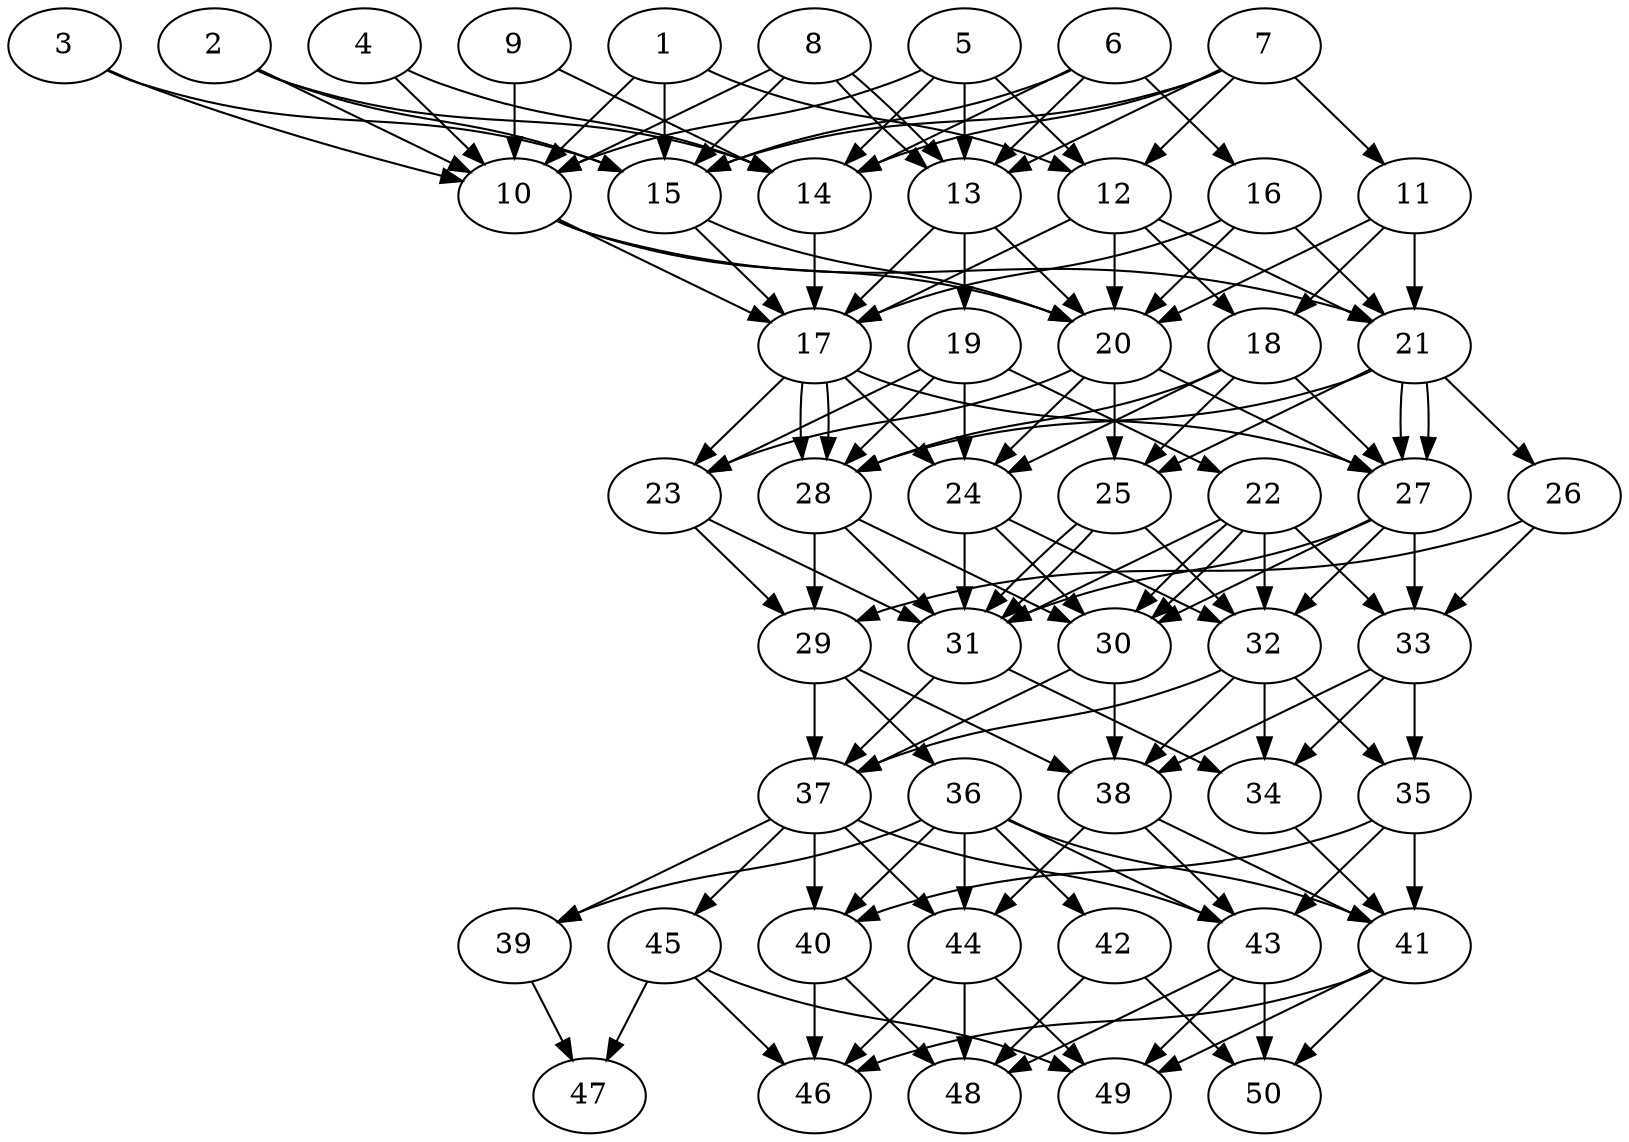 // DAG automatically generated by daggen at Thu Oct  3 14:07:58 2019
// ./daggen --dot -n 50 --ccr 0.4 --fat 0.5 --regular 0.5 --density 0.9 --mindata 5242880 --maxdata 52428800 
digraph G {
  1 [size="93107200", alpha="0.12", expect_size="37242880"] 
  1 -> 10 [size ="37242880"]
  1 -> 12 [size ="37242880"]
  1 -> 15 [size ="37242880"]
  2 [size="94292480", alpha="0.14", expect_size="37716992"] 
  2 -> 10 [size ="37716992"]
  2 -> 14 [size ="37716992"]
  2 -> 15 [size ="37716992"]
  3 [size="105510400", alpha="0.01", expect_size="42204160"] 
  3 -> 10 [size ="42204160"]
  3 -> 15 [size ="42204160"]
  4 [size="48194560", alpha="0.01", expect_size="19277824"] 
  4 -> 10 [size ="19277824"]
  4 -> 14 [size ="19277824"]
  5 [size="62254080", alpha="0.02", expect_size="24901632"] 
  5 -> 10 [size ="24901632"]
  5 -> 12 [size ="24901632"]
  5 -> 13 [size ="24901632"]
  5 -> 14 [size ="24901632"]
  6 [size="80560640", alpha="0.16", expect_size="32224256"] 
  6 -> 13 [size ="32224256"]
  6 -> 14 [size ="32224256"]
  6 -> 15 [size ="32224256"]
  6 -> 16 [size ="32224256"]
  7 [size="90713600", alpha="0.08", expect_size="36285440"] 
  7 -> 11 [size ="36285440"]
  7 -> 12 [size ="36285440"]
  7 -> 13 [size ="36285440"]
  7 -> 14 [size ="36285440"]
  7 -> 15 [size ="36285440"]
  8 [size="73702400", alpha="0.04", expect_size="29480960"] 
  8 -> 10 [size ="29480960"]
  8 -> 13 [size ="29480960"]
  8 -> 13 [size ="29480960"]
  8 -> 15 [size ="29480960"]
  9 [size="24855040", alpha="0.15", expect_size="9942016"] 
  9 -> 10 [size ="9942016"]
  9 -> 14 [size ="9942016"]
  10 [size="58316800", alpha="0.07", expect_size="23326720"] 
  10 -> 17 [size ="23326720"]
  10 -> 20 [size ="23326720"]
  10 -> 21 [size ="23326720"]
  11 [size="84188160", alpha="0.17", expect_size="33675264"] 
  11 -> 18 [size ="33675264"]
  11 -> 20 [size ="33675264"]
  11 -> 21 [size ="33675264"]
  12 [size="38604800", alpha="0.04", expect_size="15441920"] 
  12 -> 17 [size ="15441920"]
  12 -> 18 [size ="15441920"]
  12 -> 20 [size ="15441920"]
  12 -> 21 [size ="15441920"]
  13 [size="121569280", alpha="0.18", expect_size="48627712"] 
  13 -> 17 [size ="48627712"]
  13 -> 19 [size ="48627712"]
  13 -> 20 [size ="48627712"]
  14 [size="125665280", alpha="0.08", expect_size="50266112"] 
  14 -> 17 [size ="50266112"]
  15 [size="130385920", alpha="0.06", expect_size="52154368"] 
  15 -> 17 [size ="52154368"]
  15 -> 20 [size ="52154368"]
  16 [size="23239680", alpha="0.04", expect_size="9295872"] 
  16 -> 17 [size ="9295872"]
  16 -> 20 [size ="9295872"]
  16 -> 21 [size ="9295872"]
  17 [size="119749120", alpha="0.04", expect_size="47899648"] 
  17 -> 23 [size ="47899648"]
  17 -> 24 [size ="47899648"]
  17 -> 27 [size ="47899648"]
  17 -> 28 [size ="47899648"]
  17 -> 28 [size ="47899648"]
  18 [size="46627840", alpha="0.03", expect_size="18651136"] 
  18 -> 24 [size ="18651136"]
  18 -> 25 [size ="18651136"]
  18 -> 27 [size ="18651136"]
  18 -> 28 [size ="18651136"]
  19 [size="68213760", alpha="0.06", expect_size="27285504"] 
  19 -> 22 [size ="27285504"]
  19 -> 23 [size ="27285504"]
  19 -> 24 [size ="27285504"]
  19 -> 28 [size ="27285504"]
  20 [size="38123520", alpha="0.15", expect_size="15249408"] 
  20 -> 23 [size ="15249408"]
  20 -> 24 [size ="15249408"]
  20 -> 25 [size ="15249408"]
  20 -> 27 [size ="15249408"]
  21 [size="79022080", alpha="0.17", expect_size="31608832"] 
  21 -> 25 [size ="31608832"]
  21 -> 26 [size ="31608832"]
  21 -> 27 [size ="31608832"]
  21 -> 27 [size ="31608832"]
  21 -> 28 [size ="31608832"]
  22 [size="59850240", alpha="0.12", expect_size="23940096"] 
  22 -> 30 [size ="23940096"]
  22 -> 30 [size ="23940096"]
  22 -> 31 [size ="23940096"]
  22 -> 32 [size ="23940096"]
  22 -> 33 [size ="23940096"]
  23 [size="85560320", alpha="0.04", expect_size="34224128"] 
  23 -> 29 [size ="34224128"]
  23 -> 31 [size ="34224128"]
  24 [size="74350080", alpha="0.01", expect_size="29740032"] 
  24 -> 30 [size ="29740032"]
  24 -> 31 [size ="29740032"]
  24 -> 32 [size ="29740032"]
  25 [size="123205120", alpha="0.07", expect_size="49282048"] 
  25 -> 31 [size ="49282048"]
  25 -> 31 [size ="49282048"]
  25 -> 32 [size ="49282048"]
  26 [size="43220480", alpha="0.04", expect_size="17288192"] 
  26 -> 29 [size ="17288192"]
  26 -> 33 [size ="17288192"]
  27 [size="68869120", alpha="0.14", expect_size="27547648"] 
  27 -> 30 [size ="27547648"]
  27 -> 31 [size ="27547648"]
  27 -> 32 [size ="27547648"]
  27 -> 33 [size ="27547648"]
  28 [size="94379520", alpha="0.15", expect_size="37751808"] 
  28 -> 29 [size ="37751808"]
  28 -> 30 [size ="37751808"]
  28 -> 31 [size ="37751808"]
  29 [size="110343680", alpha="0.17", expect_size="44137472"] 
  29 -> 36 [size ="44137472"]
  29 -> 37 [size ="44137472"]
  29 -> 38 [size ="44137472"]
  30 [size="29255680", alpha="0.07", expect_size="11702272"] 
  30 -> 37 [size ="11702272"]
  30 -> 38 [size ="11702272"]
  31 [size="115624960", alpha="0.10", expect_size="46249984"] 
  31 -> 34 [size ="46249984"]
  31 -> 37 [size ="46249984"]
  32 [size="95554560", alpha="0.16", expect_size="38221824"] 
  32 -> 34 [size ="38221824"]
  32 -> 35 [size ="38221824"]
  32 -> 37 [size ="38221824"]
  32 -> 38 [size ="38221824"]
  33 [size="50234880", alpha="0.01", expect_size="20093952"] 
  33 -> 34 [size ="20093952"]
  33 -> 35 [size ="20093952"]
  33 -> 38 [size ="20093952"]
  34 [size="72069120", alpha="0.05", expect_size="28827648"] 
  34 -> 41 [size ="28827648"]
  35 [size="78179840", alpha="0.09", expect_size="31271936"] 
  35 -> 40 [size ="31271936"]
  35 -> 41 [size ="31271936"]
  35 -> 43 [size ="31271936"]
  36 [size="117721600", alpha="0.15", expect_size="47088640"] 
  36 -> 39 [size ="47088640"]
  36 -> 40 [size ="47088640"]
  36 -> 41 [size ="47088640"]
  36 -> 42 [size ="47088640"]
  36 -> 43 [size ="47088640"]
  36 -> 44 [size ="47088640"]
  37 [size="22210560", alpha="0.18", expect_size="8884224"] 
  37 -> 39 [size ="8884224"]
  37 -> 40 [size ="8884224"]
  37 -> 43 [size ="8884224"]
  37 -> 44 [size ="8884224"]
  37 -> 45 [size ="8884224"]
  38 [size="105187840", alpha="0.08", expect_size="42075136"] 
  38 -> 41 [size ="42075136"]
  38 -> 43 [size ="42075136"]
  38 -> 44 [size ="42075136"]
  39 [size="73354240", alpha="0.07", expect_size="29341696"] 
  39 -> 47 [size ="29341696"]
  40 [size="56422400", alpha="0.10", expect_size="22568960"] 
  40 -> 46 [size ="22568960"]
  40 -> 48 [size ="22568960"]
  41 [size="99604480", alpha="0.04", expect_size="39841792"] 
  41 -> 46 [size ="39841792"]
  41 -> 49 [size ="39841792"]
  41 -> 50 [size ="39841792"]
  42 [size="38049280", alpha="0.06", expect_size="15219712"] 
  42 -> 48 [size ="15219712"]
  42 -> 50 [size ="15219712"]
  43 [size="15221760", alpha="0.00", expect_size="6088704"] 
  43 -> 48 [size ="6088704"]
  43 -> 49 [size ="6088704"]
  43 -> 50 [size ="6088704"]
  44 [size="21621760", alpha="0.05", expect_size="8648704"] 
  44 -> 46 [size ="8648704"]
  44 -> 48 [size ="8648704"]
  44 -> 49 [size ="8648704"]
  45 [size="51842560", alpha="0.08", expect_size="20737024"] 
  45 -> 46 [size ="20737024"]
  45 -> 47 [size ="20737024"]
  45 -> 49 [size ="20737024"]
  46 [size="105200640", alpha="0.17", expect_size="42080256"] 
  47 [size="73863680", alpha="0.15", expect_size="29545472"] 
  48 [size="64478720", alpha="0.07", expect_size="25791488"] 
  49 [size="110563840", alpha="0.15", expect_size="44225536"] 
  50 [size="31298560", alpha="0.06", expect_size="12519424"] 
}
